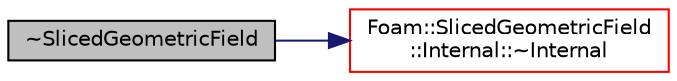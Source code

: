digraph "~SlicedGeometricField"
{
  bgcolor="transparent";
  edge [fontname="Helvetica",fontsize="10",labelfontname="Helvetica",labelfontsize="10"];
  node [fontname="Helvetica",fontsize="10",shape=record];
  rankdir="LR";
  Node1 [label="~SlicedGeometricField",height=0.2,width=0.4,color="black", fillcolor="grey75", style="filled", fontcolor="black"];
  Node1 -> Node2 [color="midnightblue",fontsize="10",style="solid",fontname="Helvetica"];
  Node2 [label="Foam::SlicedGeometricField\l::Internal::~Internal",height=0.2,width=0.4,color="red",URL="$a01171.html#a843bc3756f0f8e13ccd60053fb57d0e5",tooltip="Destructor. "];
}

